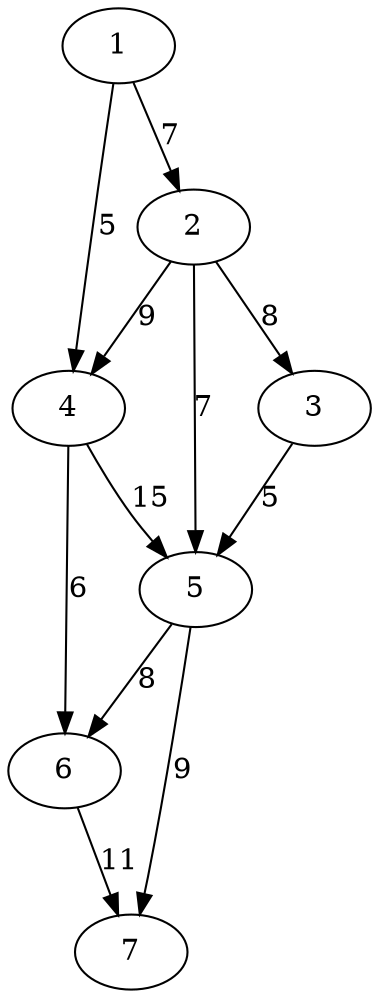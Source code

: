 digraph{
1 -> 4 [label=5]
3 -> 5 [label=5]
4 -> 6 [label=6]
1 -> 2 [label=7]
2 -> 5 [label=7]
2 -> 3 [label=8]
5 -> 6 [label=8]
2 -> 4 [label=9]
5 -> 7 [label=9]
6 -> 7 [label=11]
4 -> 5 [label=15]
}
